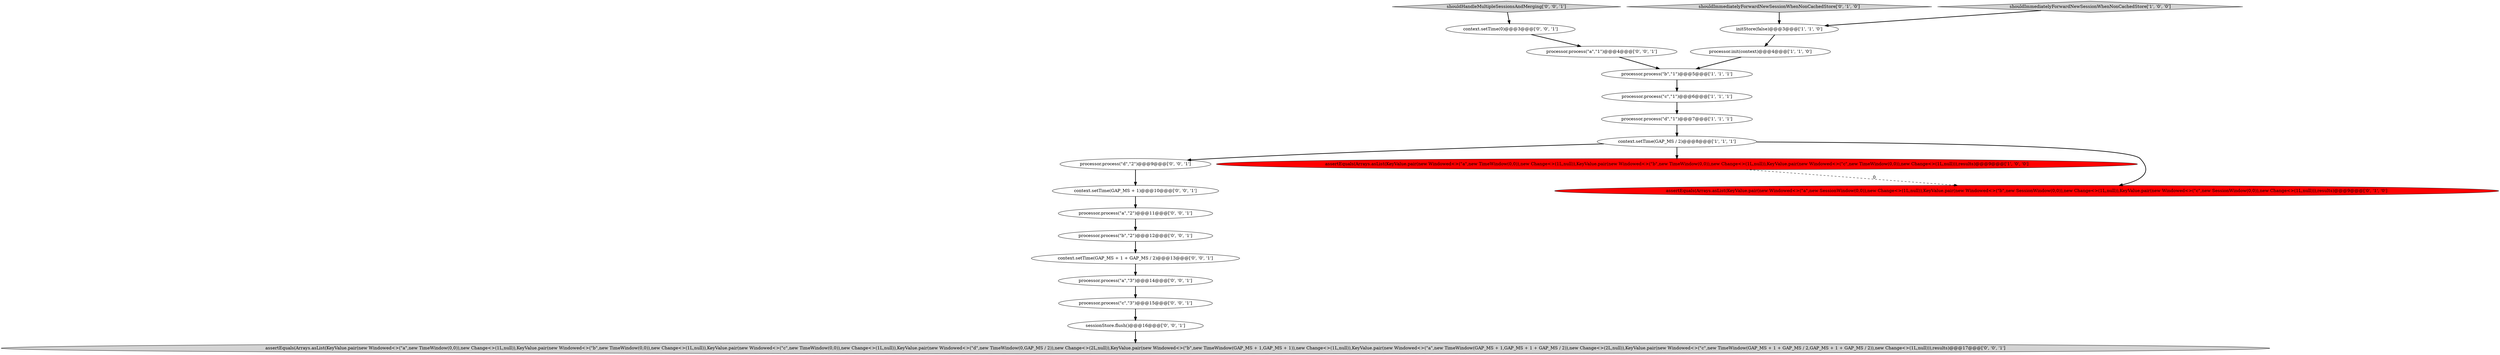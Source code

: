 digraph {
7 [style = filled, label = "processor.process(\"d\",\"1\")@@@7@@@['1', '1', '1']", fillcolor = white, shape = ellipse image = "AAA0AAABBB1BBB"];
17 [style = filled, label = "processor.process(\"b\",\"2\")@@@12@@@['0', '0', '1']", fillcolor = white, shape = ellipse image = "AAA0AAABBB3BBB"];
4 [style = filled, label = "context.setTime(GAP_MS / 2)@@@8@@@['1', '1', '1']", fillcolor = white, shape = ellipse image = "AAA0AAABBB1BBB"];
21 [style = filled, label = "processor.process(\"d\",\"2\")@@@9@@@['0', '0', '1']", fillcolor = white, shape = ellipse image = "AAA0AAABBB3BBB"];
13 [style = filled, label = "shouldHandleMultipleSessionsAndMerging['0', '0', '1']", fillcolor = lightgray, shape = diamond image = "AAA0AAABBB3BBB"];
16 [style = filled, label = "context.setTime(0)@@@3@@@['0', '0', '1']", fillcolor = white, shape = ellipse image = "AAA0AAABBB3BBB"];
2 [style = filled, label = "processor.process(\"b\",\"1\")@@@5@@@['1', '1', '1']", fillcolor = white, shape = ellipse image = "AAA0AAABBB1BBB"];
12 [style = filled, label = "processor.process(\"a\",\"1\")@@@4@@@['0', '0', '1']", fillcolor = white, shape = ellipse image = "AAA0AAABBB3BBB"];
14 [style = filled, label = "processor.process(\"a\",\"3\")@@@14@@@['0', '0', '1']", fillcolor = white, shape = ellipse image = "AAA0AAABBB3BBB"];
8 [style = filled, label = "shouldImmediatelyForwardNewSessionWhenNonCachedStore['0', '1', '0']", fillcolor = lightgray, shape = diamond image = "AAA0AAABBB2BBB"];
10 [style = filled, label = "context.setTime(GAP_MS + 1)@@@10@@@['0', '0', '1']", fillcolor = white, shape = ellipse image = "AAA0AAABBB3BBB"];
6 [style = filled, label = "assertEquals(Arrays.asList(KeyValue.pair(new Windowed<>(\"a\",new TimeWindow(0,0)),new Change<>(1L,null)),KeyValue.pair(new Windowed<>(\"b\",new TimeWindow(0,0)),new Change<>(1L,null)),KeyValue.pair(new Windowed<>(\"c\",new TimeWindow(0,0)),new Change<>(1L,null))),results)@@@9@@@['1', '0', '0']", fillcolor = red, shape = ellipse image = "AAA1AAABBB1BBB"];
1 [style = filled, label = "shouldImmediatelyForwardNewSessionWhenNonCachedStore['1', '0', '0']", fillcolor = lightgray, shape = diamond image = "AAA0AAABBB1BBB"];
20 [style = filled, label = "sessionStore.flush()@@@16@@@['0', '0', '1']", fillcolor = white, shape = ellipse image = "AAA0AAABBB3BBB"];
3 [style = filled, label = "processor.process(\"c\",\"1\")@@@6@@@['1', '1', '1']", fillcolor = white, shape = ellipse image = "AAA0AAABBB1BBB"];
18 [style = filled, label = "processor.process(\"a\",\"2\")@@@11@@@['0', '0', '1']", fillcolor = white, shape = ellipse image = "AAA0AAABBB3BBB"];
19 [style = filled, label = "processor.process(\"c\",\"3\")@@@15@@@['0', '0', '1']", fillcolor = white, shape = ellipse image = "AAA0AAABBB3BBB"];
11 [style = filled, label = "context.setTime(GAP_MS + 1 + GAP_MS / 2)@@@13@@@['0', '0', '1']", fillcolor = white, shape = ellipse image = "AAA0AAABBB3BBB"];
15 [style = filled, label = "assertEquals(Arrays.asList(KeyValue.pair(new Windowed<>(\"a\",new TimeWindow(0,0)),new Change<>(1L,null)),KeyValue.pair(new Windowed<>(\"b\",new TimeWindow(0,0)),new Change<>(1L,null)),KeyValue.pair(new Windowed<>(\"c\",new TimeWindow(0,0)),new Change<>(1L,null)),KeyValue.pair(new Windowed<>(\"d\",new TimeWindow(0,GAP_MS / 2)),new Change<>(2L,null)),KeyValue.pair(new Windowed<>(\"b\",new TimeWindow(GAP_MS + 1,GAP_MS + 1)),new Change<>(1L,null)),KeyValue.pair(new Windowed<>(\"a\",new TimeWindow(GAP_MS + 1,GAP_MS + 1 + GAP_MS / 2)),new Change<>(2L,null)),KeyValue.pair(new Windowed<>(\"c\",new TimeWindow(GAP_MS + 1 + GAP_MS / 2,GAP_MS + 1 + GAP_MS / 2)),new Change<>(1L,null))),results)@@@17@@@['0', '0', '1']", fillcolor = lightgray, shape = ellipse image = "AAA0AAABBB3BBB"];
5 [style = filled, label = "processor.init(context)@@@4@@@['1', '1', '0']", fillcolor = white, shape = ellipse image = "AAA0AAABBB1BBB"];
0 [style = filled, label = "initStore(false)@@@3@@@['1', '1', '0']", fillcolor = white, shape = ellipse image = "AAA0AAABBB1BBB"];
9 [style = filled, label = "assertEquals(Arrays.asList(KeyValue.pair(new Windowed<>(\"a\",new SessionWindow(0,0)),new Change<>(1L,null)),KeyValue.pair(new Windowed<>(\"b\",new SessionWindow(0,0)),new Change<>(1L,null)),KeyValue.pair(new Windowed<>(\"c\",new SessionWindow(0,0)),new Change<>(1L,null))),results)@@@9@@@['0', '1', '0']", fillcolor = red, shape = ellipse image = "AAA1AAABBB2BBB"];
4->9 [style = bold, label=""];
10->18 [style = bold, label=""];
21->10 [style = bold, label=""];
11->14 [style = bold, label=""];
4->6 [style = bold, label=""];
19->20 [style = bold, label=""];
2->3 [style = bold, label=""];
6->9 [style = dashed, label="0"];
4->21 [style = bold, label=""];
18->17 [style = bold, label=""];
14->19 [style = bold, label=""];
1->0 [style = bold, label=""];
7->4 [style = bold, label=""];
13->16 [style = bold, label=""];
8->0 [style = bold, label=""];
5->2 [style = bold, label=""];
12->2 [style = bold, label=""];
3->7 [style = bold, label=""];
20->15 [style = bold, label=""];
16->12 [style = bold, label=""];
0->5 [style = bold, label=""];
17->11 [style = bold, label=""];
}

